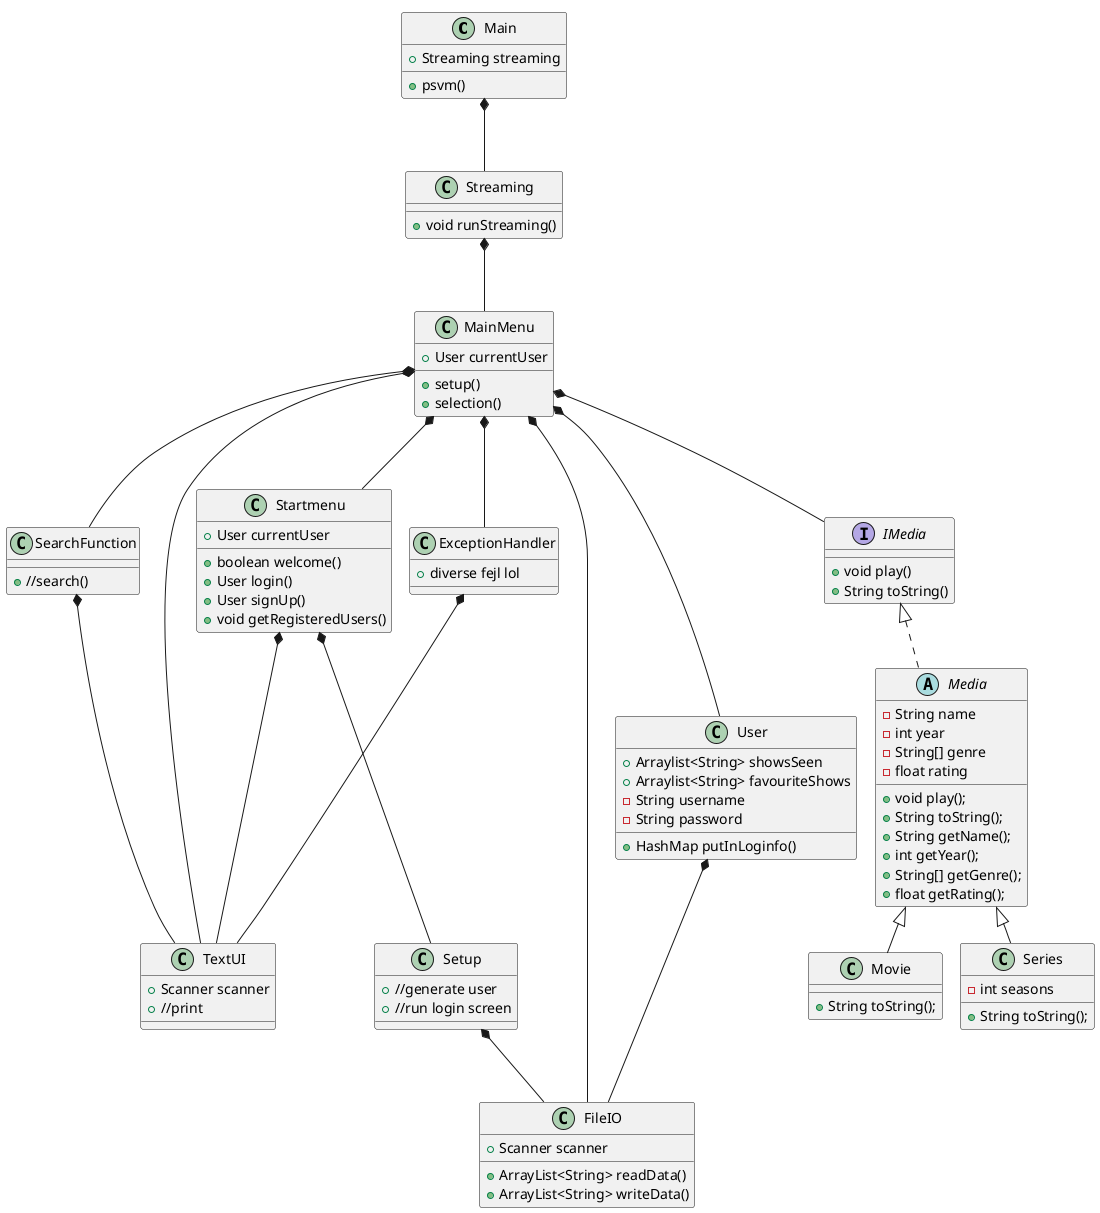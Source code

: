 @startuml
'https://plantuml.com/class-diagram
!pragma layout smetana

class Main
class MainMenu
class Startmenu
class TextUI
class User
class FileIO
class ExceptionHandler
abstract class Media implements IMedia
class Movie extends Media
class Series extends Media
class SearchFunction
class MainMenu
class Streaming
class Setup

Main *--- Streaming
Startmenu *--- Setup
Streaming *--- MainMenu
MainMenu *--- Startmenu
MainMenu *---TextUI
MainMenu *--- ExceptionHandler
MainMenu *--- FileIO
MainMenu *--- User
MainMenu *--- IMedia
MainMenu *--- SearchFunction
User *--- FileIO
SearchFunction *--- TextUI
Startmenu *--- TextUI
ExceptionHandler *--- TextUI
Setup *--- FileIO

Main : +psvm()
Main : +Streaming streaming

MainMenu : + User currentUser
MainMenu : + setup()
MainMenu : + selection()
Streaming : + void runStreaming()

Setup : + //generate user
Setup : + //run login screen

SearchFunction : +//search()

Startmenu : + User currentUser
Startmenu : + boolean welcome()
Startmenu : + User login()
Startmenu : + User signUp()
Startmenu : + void getRegisteredUsers()

FileIO : + Scanner scanner
FileIO : + ArrayList<String> readData()
FileIO : + ArrayList<String> writeData()


User : + Arraylist<String> showsSeen
User : + Arraylist<String> favouriteShows
User : - String username
User : - String password
User : + HashMap putInLoginfo()


IMedia : + void play()
IMedia : + String toString()

TextUI : + Scanner scanner
TextUI : + //print

ExceptionHandler : + diverse fejl lol

Media : -String name
Media : -int year
Media : -String[] genre
Media : -float rating
Media : + void play();
Media : + String toString();
Media : + String getName();
Media : + int getYear();
Media : + String[] getGenre();
Media : + float getRating();

Movie : + String toString();

Series : - int seasons
Series : + String toString();


@enduml